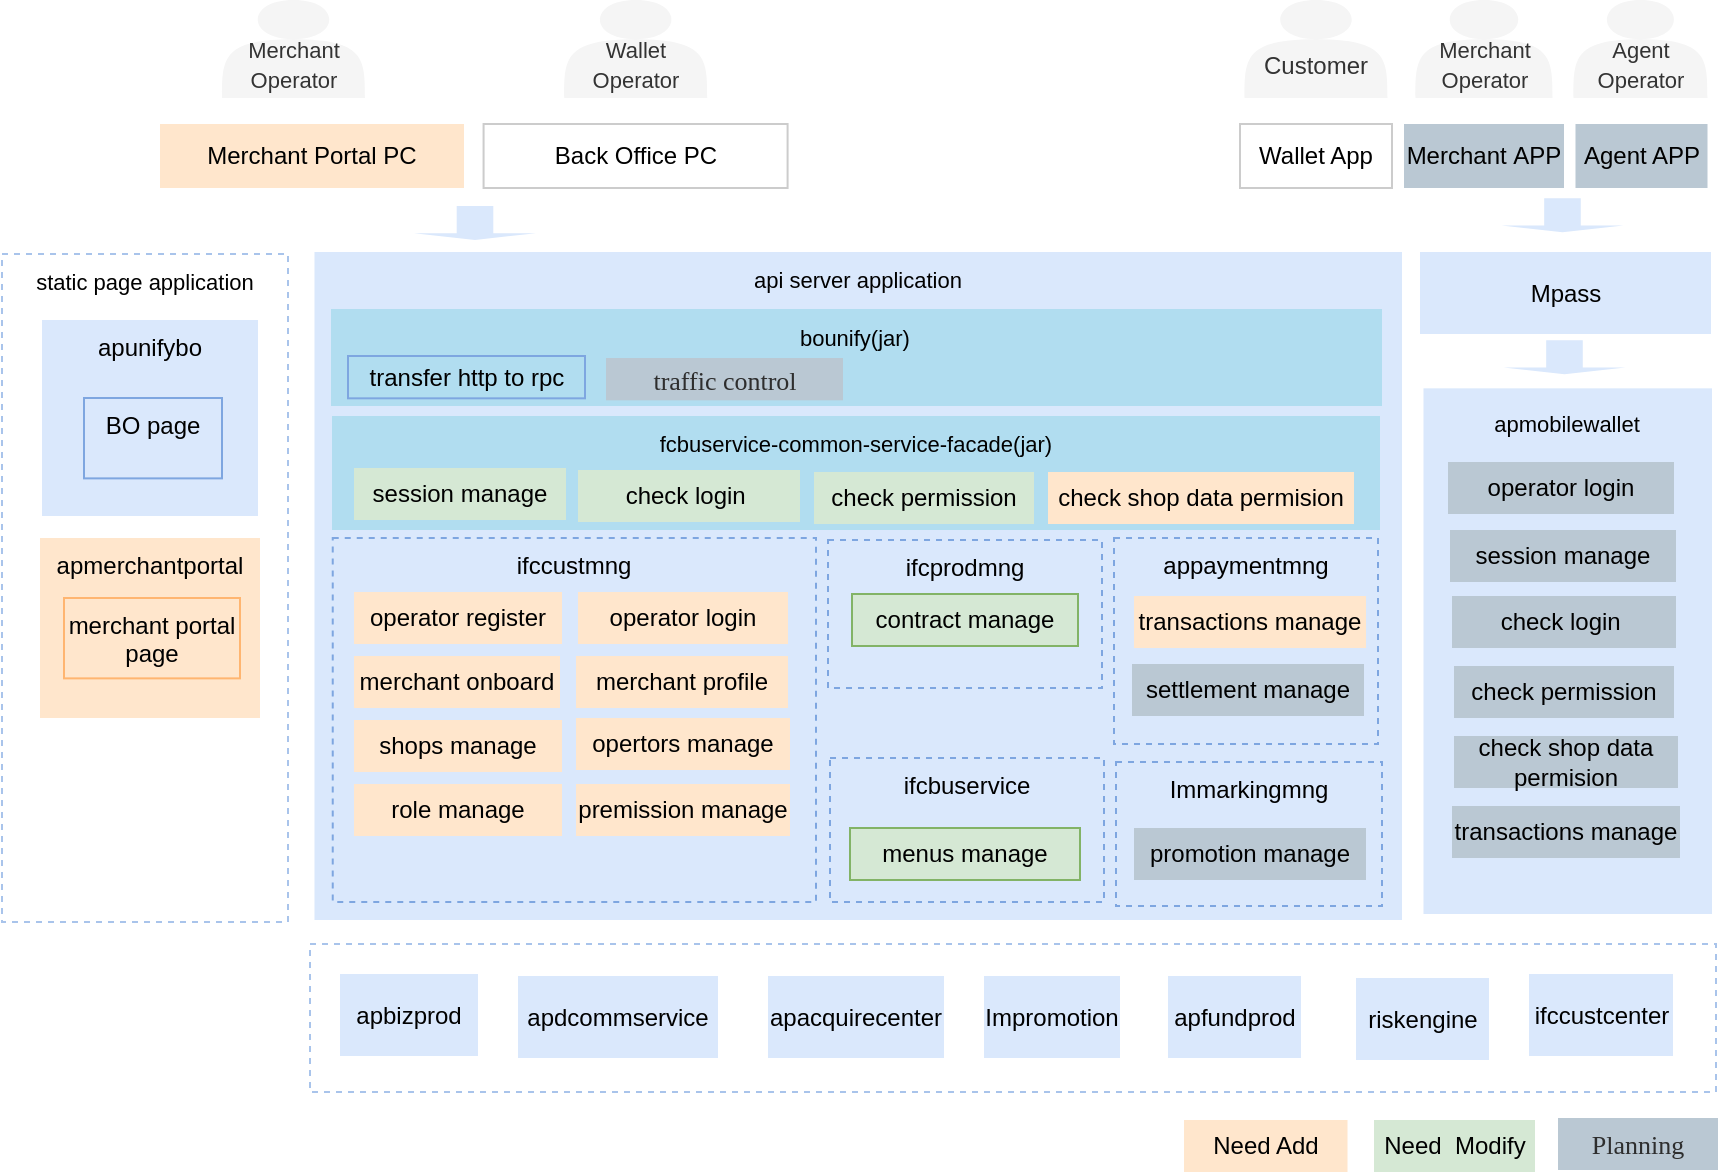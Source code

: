 <mxfile version="20.4.0" type="github" pages="3">
  <diagram id="l6IjyZo5fdcpN0Skcl8L" name="架构图">
    <mxGraphModel dx="2112" dy="905" grid="0" gridSize="10" guides="0" tooltips="1" connect="1" arrows="1" fold="1" page="0" pageScale="1" pageWidth="827" pageHeight="1169" math="0" shadow="0">
      <root>
        <mxCell id="0" />
        <mxCell id="1" parent="0" />
        <mxCell id="gUw__0QMvd1f6hiJ85dU-83" value="&lt;span style=&quot;font-size: 11px;&quot;&gt;api server application&lt;/span&gt;" style="rounded=0;whiteSpace=wrap;html=1;fillColor=#dae8fc;strokeColor=none;verticalAlign=top;" parent="1" vertex="1">
          <mxGeometry x="138.25" y="194" width="543.75" height="334" as="geometry" />
        </mxCell>
        <mxCell id="gUw__0QMvd1f6hiJ85dU-7" value="Merchant&amp;nbsp;APP" style="rounded=0;whiteSpace=wrap;html=1;fillColor=#bac8d3;strokeColor=none;" parent="1" vertex="1">
          <mxGeometry x="683" y="130" width="80" height="32" as="geometry" />
        </mxCell>
        <mxCell id="gUw__0QMvd1f6hiJ85dU-11" value="" style="rounded=0;whiteSpace=wrap;html=1;fillColor=#dae8fc;strokeColor=none;" parent="1" vertex="1">
          <mxGeometry x="692.74" y="262.17" width="144.25" height="262.83" as="geometry" />
        </mxCell>
        <mxCell id="gUw__0QMvd1f6hiJ85dU-13" value="Mpass" style="rounded=0;whiteSpace=wrap;html=1;fillColor=#dae8fc;strokeColor=none;" parent="1" vertex="1">
          <mxGeometry x="691" y="194" width="145.5" height="41" as="geometry" />
        </mxCell>
        <mxCell id="gUw__0QMvd1f6hiJ85dU-90" value="ifccustmng" style="rounded=0;whiteSpace=wrap;html=1;fillColor=none;strokeColor=#7EA6E0;dashed=1;verticalAlign=top;" parent="1" vertex="1">
          <mxGeometry x="147.37" y="337" width="241.63" height="182" as="geometry" />
        </mxCell>
        <mxCell id="gUw__0QMvd1f6hiJ85dU-91" value="appaymentmng" style="rounded=0;whiteSpace=wrap;html=1;fillColor=none;strokeColor=#7EA6E0;dashed=1;verticalAlign=top;" parent="1" vertex="1">
          <mxGeometry x="538" y="337" width="132" height="103" as="geometry" />
        </mxCell>
        <mxCell id="gUw__0QMvd1f6hiJ85dU-94" value="Immarkingmng" style="rounded=0;whiteSpace=wrap;html=1;fillColor=none;strokeColor=#7EA6E0;dashed=1;verticalAlign=top;" parent="1" vertex="1">
          <mxGeometry x="539" y="449" width="133" height="72" as="geometry" />
        </mxCell>
        <mxCell id="gUw__0QMvd1f6hiJ85dU-95" value="ifcbuservice" style="rounded=0;whiteSpace=wrap;html=1;fillColor=none;strokeColor=#7EA6E0;dashed=1;verticalAlign=top;" parent="1" vertex="1">
          <mxGeometry x="396" y="447" width="137" height="72" as="geometry" />
        </mxCell>
        <mxCell id="gUw__0QMvd1f6hiJ85dU-112" value="&lt;div style=&quot;text-align: start;&quot;&gt;&lt;span style=&quot;caret-color: rgb(46, 46, 46);&quot;&gt;Merchant Portal PC&lt;/span&gt;&lt;/div&gt;" style="rounded=0;whiteSpace=wrap;html=1;fillColor=#ffe6cc;strokeColor=none;" parent="1" vertex="1">
          <mxGeometry x="61.0" y="130" width="152" height="32" as="geometry" />
        </mxCell>
        <mxCell id="gUw__0QMvd1f6hiJ85dU-113" value="&lt;font style=&quot;font-size: 11px;&quot;&gt;&lt;br style=&quot;font-size: 11px;&quot;&gt;Agent&lt;br&gt;Operator&lt;/font&gt;" style="shape=actor;whiteSpace=wrap;html=1;fillColor=#f5f5f5;strokeColor=none;fontColor=#333333;" parent="1" vertex="1">
          <mxGeometry x="767.75" y="68" width="67" height="49" as="geometry" />
        </mxCell>
        <mxCell id="gUw__0QMvd1f6hiJ85dU-116" value="&lt;div style=&quot;text-align: start;&quot;&gt;&lt;span style=&quot;font-size: 11px; text-align: center;&quot;&gt;static page application&lt;/span&gt;&lt;br&gt;&lt;/div&gt;" style="rounded=0;whiteSpace=wrap;html=1;fillColor=none;dashed=1;verticalAlign=top;horizontal=1;strokeColor=#A9C4EB;" parent="1" vertex="1">
          <mxGeometry x="-18" y="195" width="143" height="334" as="geometry" />
        </mxCell>
        <mxCell id="gUw__0QMvd1f6hiJ85dU-124" value="&lt;span style=&quot;font-size: 11px;&quot;&gt;bounify(jar)&amp;nbsp;&lt;/span&gt;" style="rounded=0;whiteSpace=wrap;html=1;fillColor=#b1ddf0;strokeColor=none;verticalAlign=top;" parent="1" vertex="1">
          <mxGeometry x="146.5" y="222.5" width="525.5" height="48.5" as="geometry" />
        </mxCell>
        <mxCell id="gUw__0QMvd1f6hiJ85dU-128" value="ifcprodmng" style="rounded=0;whiteSpace=wrap;html=1;fillColor=none;strokeColor=#7EA6E0;dashed=1;align=center;horizontal=1;verticalAlign=top;" parent="1" vertex="1">
          <mxGeometry x="395" y="338" width="137" height="74" as="geometry" />
        </mxCell>
        <mxCell id="gUw__0QMvd1f6hiJ85dU-130" value="Agent APP" style="rounded=0;whiteSpace=wrap;html=1;fillColor=#bac8d3;strokeColor=none;" parent="1" vertex="1">
          <mxGeometry x="768.75" y="130" width="66" height="32" as="geometry" />
        </mxCell>
        <mxCell id="gUw__0QMvd1f6hiJ85dU-133" value="&lt;font style=&quot;font-size: 11px;&quot;&gt;&lt;br style=&quot;font-size: 11px;&quot;&gt;Merchant &lt;br&gt;Operator&lt;/font&gt;" style="shape=actor;whiteSpace=wrap;html=1;fillColor=#f5f5f5;strokeColor=none;fontColor=#333333;" parent="1" vertex="1">
          <mxGeometry x="92" y="68" width="71.5" height="49" as="geometry" />
        </mxCell>
        <mxCell id="gUw__0QMvd1f6hiJ85dU-134" value="&lt;font style=&quot;font-size: 11px;&quot;&gt;&lt;br style=&quot;font-size: 11px;&quot;&gt;Merchant&lt;br&gt;Operator&lt;/font&gt;" style="shape=actor;whiteSpace=wrap;html=1;fillColor=#f5f5f5;strokeColor=none;fontColor=#333333;" parent="1" vertex="1">
          <mxGeometry x="688.75" y="68" width="68.5" height="49" as="geometry" />
        </mxCell>
        <mxCell id="gUw__0QMvd1f6hiJ85dU-136" value="&lt;font style=&quot;font-size: 11px;&quot;&gt;&lt;br style=&quot;font-size: 11px;&quot;&gt;Wallet&lt;br&gt;Operator&lt;/font&gt;" style="shape=actor;whiteSpace=wrap;html=1;fillColor=#f5f5f5;strokeColor=none;fontColor=#333333;" parent="1" vertex="1">
          <mxGeometry x="263.13" y="68" width="71.5" height="49" as="geometry" />
        </mxCell>
        <mxCell id="gUw__0QMvd1f6hiJ85dU-137" value="&lt;div style=&quot;text-align: start;&quot;&gt;&lt;span style=&quot;caret-color: rgb(46, 46, 46);&quot;&gt;Back Office PC&lt;/span&gt;&lt;/div&gt;" style="rounded=0;whiteSpace=wrap;html=1;fillColor=none;strokeColor=#CCCCCC;" parent="1" vertex="1">
          <mxGeometry x="222.79" y="130" width="152" height="32" as="geometry" />
        </mxCell>
        <mxCell id="gUw__0QMvd1f6hiJ85dU-150" value="Need&amp;nbsp; Modify" style="rounded=0;whiteSpace=wrap;html=1;fillColor=#d5e8d4;strokeColor=none;" parent="1" vertex="1">
          <mxGeometry x="668" y="628" width="80.5" height="26" as="geometry" />
        </mxCell>
        <mxCell id="gUw__0QMvd1f6hiJ85dU-151" value="&lt;div style=&quot;text-align: start;&quot;&gt;&lt;span style=&quot;background-color: initial; font-size: 13px; caret-color: rgb(46, 46, 46);&quot;&gt;&lt;font face=&quot;Hei&quot; color=&quot;#2e2e2e&quot;&gt;Planning&lt;/font&gt;&lt;/span&gt;&lt;/div&gt;" style="rounded=0;whiteSpace=wrap;html=1;fillColor=#bac8d3;strokeColor=none;" parent="1" vertex="1">
          <mxGeometry x="760" y="627" width="80" height="26" as="geometry" />
        </mxCell>
        <mxCell id="gUw__0QMvd1f6hiJ85dU-153" value="" style="rounded=0;whiteSpace=wrap;html=1;dashed=1;fillColor=none;strokeColor=#A9C4EB;" parent="1" vertex="1">
          <mxGeometry x="136" y="540" width="703" height="74" as="geometry" />
        </mxCell>
        <mxCell id="gUw__0QMvd1f6hiJ85dU-164" value="apbizprod" style="rounded=0;whiteSpace=wrap;html=1;fillColor=#dae8fc;strokeColor=none;" parent="1" vertex="1">
          <mxGeometry x="151" y="555" width="69" height="41" as="geometry" />
        </mxCell>
        <mxCell id="gUw__0QMvd1f6hiJ85dU-165" value="apdcommservice" style="rounded=0;whiteSpace=wrap;html=1;fillColor=#dae8fc;strokeColor=none;" parent="1" vertex="1">
          <mxGeometry x="240" y="556" width="100" height="41" as="geometry" />
        </mxCell>
        <mxCell id="gUw__0QMvd1f6hiJ85dU-166" value="&lt;div style=&quot;text-align: left;&quot;&gt;apacquirecenter&lt;/div&gt;" style="rounded=0;whiteSpace=wrap;html=1;fillColor=#dae8fc;strokeColor=none;" parent="1" vertex="1">
          <mxGeometry x="365" y="556" width="88" height="41" as="geometry" />
        </mxCell>
        <mxCell id="gUw__0QMvd1f6hiJ85dU-167" value="Impromotion" style="rounded=0;whiteSpace=wrap;html=1;fillColor=#dae8fc;strokeColor=none;" parent="1" vertex="1">
          <mxGeometry x="473" y="556" width="68" height="41" as="geometry" />
        </mxCell>
        <mxCell id="gUw__0QMvd1f6hiJ85dU-168" value="apfundprod" style="rounded=0;whiteSpace=wrap;html=1;fillColor=#dae8fc;strokeColor=none;" parent="1" vertex="1">
          <mxGeometry x="565" y="556" width="66.5" height="41" as="geometry" />
        </mxCell>
        <mxCell id="gUw__0QMvd1f6hiJ85dU-176" value="riskengine" style="rounded=0;whiteSpace=wrap;html=1;fillColor=#dae8fc;strokeColor=none;" parent="1" vertex="1">
          <mxGeometry x="659" y="557" width="66.5" height="41" as="geometry" />
        </mxCell>
        <mxCell id="gUw__0QMvd1f6hiJ85dU-183" value="&lt;span style=&quot;font-size: 11px;&quot;&gt;fcbuservice-common-service-facade(jar)&lt;/span&gt;" style="rounded=0;whiteSpace=wrap;html=1;fillColor=#b1ddf0;strokeColor=none;verticalAlign=top;" parent="1" vertex="1">
          <mxGeometry x="147" y="276" width="524" height="57" as="geometry" />
        </mxCell>
        <mxCell id="gUw__0QMvd1f6hiJ85dU-179" value="ifccustcenter" style="rounded=0;whiteSpace=wrap;html=1;fillColor=#dae8fc;strokeColor=none;" parent="1" vertex="1">
          <mxGeometry x="745.5" y="555" width="72" height="41" as="geometry" />
        </mxCell>
        <mxCell id="gUw__0QMvd1f6hiJ85dU-152" value="session manage" style="rounded=0;whiteSpace=wrap;html=1;fillColor=#d5e8d4;strokeColor=none;" parent="1" vertex="1">
          <mxGeometry x="158" y="302" width="106" height="26" as="geometry" />
        </mxCell>
        <mxCell id="gUw__0QMvd1f6hiJ85dU-147" value="check login&amp;nbsp;" style="rounded=0;whiteSpace=wrap;html=1;fillColor=#bac8d3;strokeColor=none;" parent="1" vertex="1">
          <mxGeometry x="707" y="366" width="112" height="26" as="geometry" />
        </mxCell>
        <mxCell id="gUw__0QMvd1f6hiJ85dU-186" value="check shop data permision" style="rounded=0;whiteSpace=wrap;html=1;fillColor=#ffe6cc;strokeColor=none;" parent="1" vertex="1">
          <mxGeometry x="505" y="304" width="153" height="26" as="geometry" />
        </mxCell>
        <mxCell id="gUw__0QMvd1f6hiJ85dU-191" value="&lt;span style=&quot;text-align: start; caret-color: rgb(46, 46, 46);&quot;&gt;apunifybo&lt;/span&gt;" style="rounded=0;whiteSpace=wrap;html=1;fillColor=#dae8fc;verticalAlign=top;strokeColor=none;" parent="1" vertex="1">
          <mxGeometry x="2" y="228" width="108" height="98" as="geometry" />
        </mxCell>
        <mxCell id="gUw__0QMvd1f6hiJ85dU-192" value="&lt;div style=&quot;&quot;&gt;&lt;span style=&quot;background-color: initial;&quot;&gt;apmerchantportal&lt;/span&gt;&lt;/div&gt;" style="rounded=0;whiteSpace=wrap;html=1;fillColor=#ffe6cc;strokeColor=none;align=center;verticalAlign=top;" parent="1" vertex="1">
          <mxGeometry x="1" y="337" width="110" height="90" as="geometry" />
        </mxCell>
        <mxCell id="gUw__0QMvd1f6hiJ85dU-196" value="transfer http to rpc" style="rounded=0;whiteSpace=wrap;html=1;fillColor=none;strokeColor=#7EA6E0;" parent="1" vertex="1">
          <mxGeometry x="155" y="246" width="118.5" height="21.17" as="geometry" />
        </mxCell>
        <mxCell id="gUw__0QMvd1f6hiJ85dU-203" value="&lt;span style=&quot;caret-color: rgb(46, 46, 46); color: rgb(46, 46, 46); font-family: Hei; font-size: 13px; text-align: start; text-size-adjust: auto;&quot;&gt;traffic control&lt;/span&gt;" style="rounded=0;whiteSpace=wrap;html=1;fillColor=#bac8d3;strokeColor=none;" parent="1" vertex="1">
          <mxGeometry x="284" y="247" width="118.5" height="21.17" as="geometry" />
        </mxCell>
        <mxCell id="gUw__0QMvd1f6hiJ85dU-216" value="Need Add" style="rounded=0;whiteSpace=wrap;html=1;fillColor=#ffe6cc;strokeColor=none;" parent="1" vertex="1">
          <mxGeometry x="573" y="628" width="81.75" height="26" as="geometry" />
        </mxCell>
        <mxCell id="0PItweGvUpUwZC_dojW7-5" value="" style="shape=singleArrow;direction=south;whiteSpace=wrap;html=1;strokeColor=none;fillColor=#dae8fc;" vertex="1" parent="1">
          <mxGeometry x="188" y="171" width="61" height="17" as="geometry" />
        </mxCell>
        <mxCell id="0PItweGvUpUwZC_dojW7-6" value="" style="shape=singleArrow;direction=south;whiteSpace=wrap;html=1;strokeColor=none;fillColor=#dae8fc;" vertex="1" parent="1">
          <mxGeometry x="731.74" y="167.17" width="61" height="17" as="geometry" />
        </mxCell>
        <mxCell id="0PItweGvUpUwZC_dojW7-8" value="" style="shape=singleArrow;direction=south;whiteSpace=wrap;html=1;strokeColor=none;fillColor=#dae8fc;" vertex="1" parent="1">
          <mxGeometry x="732.74" y="238.17" width="61" height="17" as="geometry" />
        </mxCell>
        <mxCell id="0PItweGvUpUwZC_dojW7-10" value="apmobilewallet" style="text;html=1;strokeColor=none;fillColor=none;align=center;verticalAlign=middle;whiteSpace=wrap;rounded=0;fontSize=11;" vertex="1" parent="1">
          <mxGeometry x="699.37" y="265.17" width="131" height="30" as="geometry" />
        </mxCell>
        <mxCell id="0PItweGvUpUwZC_dojW7-12" value="&lt;br&gt;Customer" style="shape=actor;whiteSpace=wrap;html=1;fillColor=#f5f5f5;strokeColor=none;fontColor=#333333;" vertex="1" parent="1">
          <mxGeometry x="603.25" y="68" width="71.5" height="49" as="geometry" />
        </mxCell>
        <mxCell id="0PItweGvUpUwZC_dojW7-13" value="&lt;div style=&quot;text-align: start;&quot;&gt;&lt;span style=&quot;caret-color: rgb(46, 46, 46);&quot;&gt;Wallet App&lt;/span&gt;&lt;/div&gt;" style="rounded=0;whiteSpace=wrap;html=1;fillColor=none;strokeColor=#CCCCCC;" vertex="1" parent="1">
          <mxGeometry x="601" y="130" width="76" height="32" as="geometry" />
        </mxCell>
        <mxCell id="0PItweGvUpUwZC_dojW7-14" value="merchant portal page" style="rounded=0;whiteSpace=wrap;html=1;fillColor=none;strokeColor=#FFB570;verticalAlign=top;" vertex="1" parent="1">
          <mxGeometry x="13" y="367" width="88" height="40.19" as="geometry" />
        </mxCell>
        <mxCell id="0PItweGvUpUwZC_dojW7-16" value="BO page" style="rounded=0;whiteSpace=wrap;html=1;fillColor=none;strokeColor=#7EA6E0;verticalAlign=top;" vertex="1" parent="1">
          <mxGeometry x="23" y="267" width="69" height="40.19" as="geometry" />
        </mxCell>
        <mxCell id="0PItweGvUpUwZC_dojW7-18" value="operator register" style="rounded=0;whiteSpace=wrap;html=1;fillColor=#ffe6cc;strokeColor=none;" vertex="1" parent="1">
          <mxGeometry x="158" y="364" width="104" height="26" as="geometry" />
        </mxCell>
        <mxCell id="0PItweGvUpUwZC_dojW7-19" value="operator login" style="rounded=0;whiteSpace=wrap;html=1;fillColor=#ffe6cc;strokeColor=none;" vertex="1" parent="1">
          <mxGeometry x="270" y="364" width="105" height="26" as="geometry" />
        </mxCell>
        <mxCell id="0PItweGvUpUwZC_dojW7-20" value="merchant profile" style="rounded=0;whiteSpace=wrap;html=1;fillColor=#ffe6cc;strokeColor=none;" vertex="1" parent="1">
          <mxGeometry x="269" y="396" width="106" height="26" as="geometry" />
        </mxCell>
        <mxCell id="0PItweGvUpUwZC_dojW7-21" value="merchant onboard" style="rounded=0;whiteSpace=wrap;html=1;fillColor=#ffe6cc;strokeColor=none;" vertex="1" parent="1">
          <mxGeometry x="158" y="396" width="103" height="26" as="geometry" />
        </mxCell>
        <mxCell id="0PItweGvUpUwZC_dojW7-22" value="shops manage" style="rounded=0;whiteSpace=wrap;html=1;fillColor=#ffe6cc;strokeColor=none;" vertex="1" parent="1">
          <mxGeometry x="158" y="428" width="104" height="26" as="geometry" />
        </mxCell>
        <mxCell id="0PItweGvUpUwZC_dojW7-23" value="contract manage" style="rounded=0;whiteSpace=wrap;html=1;fillColor=#d5e8d4;strokeColor=#82b366;" vertex="1" parent="1">
          <mxGeometry x="407" y="365" width="113" height="26" as="geometry" />
        </mxCell>
        <mxCell id="0PItweGvUpUwZC_dojW7-24" value="transactions manage" style="rounded=0;whiteSpace=wrap;html=1;fillColor=#ffe6cc;strokeColor=none;" vertex="1" parent="1">
          <mxGeometry x="548" y="366" width="116" height="26" as="geometry" />
        </mxCell>
        <mxCell id="0PItweGvUpUwZC_dojW7-26" value="opertors manage" style="rounded=0;whiteSpace=wrap;html=1;fillColor=#ffe6cc;strokeColor=none;" vertex="1" parent="1">
          <mxGeometry x="269" y="427" width="107" height="26" as="geometry" />
        </mxCell>
        <mxCell id="0PItweGvUpUwZC_dojW7-27" value="menus manage" style="rounded=0;whiteSpace=wrap;html=1;fillColor=#d5e8d4;strokeColor=#82b366;" vertex="1" parent="1">
          <mxGeometry x="406" y="482" width="115" height="26" as="geometry" />
        </mxCell>
        <mxCell id="0PItweGvUpUwZC_dojW7-32" value="settlement manage" style="rounded=0;whiteSpace=wrap;html=1;fillColor=#bac8d3;strokeColor=none;" vertex="1" parent="1">
          <mxGeometry x="547" y="400" width="116" height="26" as="geometry" />
        </mxCell>
        <mxCell id="0PItweGvUpUwZC_dojW7-34" value="promotion manage" style="rounded=0;whiteSpace=wrap;html=1;fillColor=#bac8d3;strokeColor=none;" vertex="1" parent="1">
          <mxGeometry x="548" y="482" width="116" height="26" as="geometry" />
        </mxCell>
        <mxCell id="0PItweGvUpUwZC_dojW7-35" value="operator login" style="rounded=0;whiteSpace=wrap;html=1;fillColor=#bac8d3;strokeColor=none;" vertex="1" parent="1">
          <mxGeometry x="705" y="299" width="113" height="26" as="geometry" />
        </mxCell>
        <mxCell id="0PItweGvUpUwZC_dojW7-36" value="transactions manage" style="rounded=0;whiteSpace=wrap;html=1;fillColor=#bac8d3;strokeColor=none;" vertex="1" parent="1">
          <mxGeometry x="707" y="471" width="114" height="26" as="geometry" />
        </mxCell>
        <mxCell id="0tpOPE05l1c76A8RjWi4-1" value="role manage" style="rounded=0;whiteSpace=wrap;html=1;fillColor=#ffe6cc;strokeColor=none;" vertex="1" parent="1">
          <mxGeometry x="158" y="460" width="104" height="26" as="geometry" />
        </mxCell>
        <mxCell id="0tpOPE05l1c76A8RjWi4-2" value="premission manage" style="rounded=0;whiteSpace=wrap;html=1;fillColor=#ffe6cc;strokeColor=none;" vertex="1" parent="1">
          <mxGeometry x="269" y="460" width="107" height="26" as="geometry" />
        </mxCell>
        <mxCell id="0tpOPE05l1c76A8RjWi4-3" value="session manage" style="rounded=0;whiteSpace=wrap;html=1;fillColor=#bac8d3;strokeColor=none;" vertex="1" parent="1">
          <mxGeometry x="706" y="333" width="113" height="26" as="geometry" />
        </mxCell>
        <mxCell id="0tpOPE05l1c76A8RjWi4-4" value="check permission" style="rounded=0;whiteSpace=wrap;html=1;fillColor=#bac8d3;strokeColor=none;" vertex="1" parent="1">
          <mxGeometry x="708" y="401" width="110" height="26" as="geometry" />
        </mxCell>
        <mxCell id="0tpOPE05l1c76A8RjWi4-5" value="check shop data permision" style="rounded=0;whiteSpace=wrap;html=1;fillColor=#bac8d3;strokeColor=none;" vertex="1" parent="1">
          <mxGeometry x="708" y="436" width="112" height="26" as="geometry" />
        </mxCell>
        <mxCell id="0tpOPE05l1c76A8RjWi4-6" value="check login&amp;nbsp;" style="rounded=0;whiteSpace=wrap;html=1;fillColor=#d5e8d4;strokeColor=none;" vertex="1" parent="1">
          <mxGeometry x="270" y="303" width="111" height="26" as="geometry" />
        </mxCell>
        <mxCell id="0tpOPE05l1c76A8RjWi4-8" value="check permission" style="rounded=0;whiteSpace=wrap;html=1;fillColor=#d5e8d4;strokeColor=none;" vertex="1" parent="1">
          <mxGeometry x="388" y="304" width="110" height="26" as="geometry" />
        </mxCell>
      </root>
    </mxGraphModel>
  </diagram>
  <diagram id="NJrbrJyJQJAPIaUyY62x" name="网络拓扑">
    <mxGraphModel dx="-514" dy="546" grid="0" gridSize="10" guides="0" tooltips="1" connect="1" arrows="1" fold="1" page="0" pageScale="1" pageWidth="827" pageHeight="1169" math="0" shadow="0">
      <root>
        <mxCell id="0" />
        <mxCell id="1" parent="0" />
        <mxCell id="pxnleNEEJ_q1W1uwg3gZ-45" value="" style="verticalLabelPosition=bottom;verticalAlign=top;html=1;shape=mxgraph.basic.rect;fillColor2=none;strokeWidth=1;size=20;indent=5;" vertex="1" parent="1">
          <mxGeometry x="1054" y="195" width="887" height="791" as="geometry" />
        </mxCell>
        <mxCell id="pxnleNEEJ_q1W1uwg3gZ-51" style="edgeStyle=orthogonalEdgeStyle;rounded=0;orthogonalLoop=1;jettySize=auto;html=1;" edge="1" parent="1" source="pxnleNEEJ_q1W1uwg3gZ-37" target="pxnleNEEJ_q1W1uwg3gZ-50">
          <mxGeometry relative="1" as="geometry" />
        </mxCell>
        <mxCell id="Ul7ilkH2tTHC6hC8gkXl-3" value="HTTPS" style="edgeLabel;html=1;align=center;verticalAlign=middle;resizable=0;points=[];" vertex="1" connectable="0" parent="pxnleNEEJ_q1W1uwg3gZ-51">
          <mxGeometry x="-0.947" y="2" relative="1" as="geometry">
            <mxPoint y="18" as="offset" />
          </mxGeometry>
        </mxCell>
        <mxCell id="pxnleNEEJ_q1W1uwg3gZ-37" value="" style="image;html=1;labelBackgroundColor=#ffffff;image=img/lib/clip_art/networking/Cloud_128x128.png;rounded=1;shadow=0;comic=0;strokeWidth=2;fontSize=22;labelPosition=center;verticalLabelPosition=top;align=center;verticalAlign=bottom;" vertex="1" parent="1">
          <mxGeometry x="1428" y="71" width="80" height="80" as="geometry" />
        </mxCell>
        <mxCell id="pxnleNEEJ_q1W1uwg3gZ-46" value="Publlic Cloud" style="edgeLabel;html=1;align=center;verticalAlign=middle;resizable=0;points=[];" vertex="1" connectable="0" parent="1">
          <mxGeometry x="1122" y="227.997" as="geometry">
            <mxPoint x="-21" y="-6" as="offset" />
          </mxGeometry>
        </mxCell>
        <mxCell id="pxnleNEEJ_q1W1uwg3gZ-49" value="WAF" style="edgeLabel;html=1;align=center;verticalAlign=middle;resizable=0;points=[];" vertex="1" connectable="0" parent="1">
          <mxGeometry x="1704" y="392.997" as="geometry">
            <mxPoint x="-236" y="-1" as="offset" />
          </mxGeometry>
        </mxCell>
        <mxCell id="pxnleNEEJ_q1W1uwg3gZ-56" style="edgeStyle=orthogonalEdgeStyle;rounded=0;orthogonalLoop=1;jettySize=auto;html=1;entryX=0.5;entryY=0;entryDx=0;entryDy=0;entryPerimeter=0;" edge="1" parent="1" source="pxnleNEEJ_q1W1uwg3gZ-50" target="pxnleNEEJ_q1W1uwg3gZ-55">
          <mxGeometry relative="1" as="geometry" />
        </mxCell>
        <mxCell id="pxnleNEEJ_q1W1uwg3gZ-50" value="" style="sketch=0;points=[[0,0,0],[0.25,0,0],[0.5,0,0],[0.75,0,0],[1,0,0],[0,1,0],[0.25,1,0],[0.5,1,0],[0.75,1,0],[1,1,0],[0,0.25,0],[0,0.5,0],[0,0.75,0],[1,0.25,0],[1,0.5,0],[1,0.75,0]];outlineConnect=0;fontColor=#232F3E;gradientColor=#F54749;gradientDirection=north;fillColor=#C7131F;strokeColor=#ffffff;dashed=0;verticalLabelPosition=bottom;verticalAlign=top;align=center;html=1;fontSize=12;fontStyle=0;aspect=fixed;shape=mxgraph.aws4.resourceIcon;resIcon=mxgraph.aws4.waf;" vertex="1" parent="1">
          <mxGeometry x="1432" y="302" width="71" height="78" as="geometry" />
        </mxCell>
        <mxCell id="pxnleNEEJ_q1W1uwg3gZ-52" value="" style="sketch=0;points=[[0,0,0],[0.25,0,0],[0.5,0,0],[0.75,0,0],[1,0,0],[0,1,0],[0.25,1,0],[0.5,1,0],[0.75,1,0],[1,1,0],[0,0.25,0],[0,0.5,0],[0,0.75,0],[1,0.25,0],[1,0.5,0],[1,0.75,0]];outlineConnect=0;fontColor=#232F3E;gradientColor=#945DF2;gradientDirection=north;fillColor=#5A30B5;strokeColor=#ffffff;dashed=0;verticalLabelPosition=bottom;verticalAlign=top;align=center;html=1;fontSize=12;fontStyle=0;aspect=fixed;shape=mxgraph.aws4.resourceIcon;resIcon=mxgraph.aws4.cloudfront;" vertex="1" parent="1">
          <mxGeometry x="1711" y="219" width="78" height="78" as="geometry" />
        </mxCell>
        <mxCell id="pxnleNEEJ_q1W1uwg3gZ-53" value="CDN" style="edgeLabel;html=1;align=center;verticalAlign=middle;resizable=0;points=[];" vertex="1" connectable="0" parent="1">
          <mxGeometry x="1769" y="323.997" as="geometry">
            <mxPoint x="-21" y="-6" as="offset" />
          </mxGeometry>
        </mxCell>
        <mxCell id="pxnleNEEJ_q1W1uwg3gZ-55" value="" style="sketch=0;points=[[0,0,0],[0.25,0,0],[0.5,0,0],[0.75,0,0],[1,0,0],[0,1,0],[0.25,1,0],[0.5,1,0],[0.75,1,0],[1,1,0],[0,0.25,0],[0,0.5,0],[0,0.75,0],[1,0.25,0],[1,0.5,0],[1,0.75,0]];outlineConnect=0;fontColor=#232F3E;gradientColor=#F54749;gradientDirection=north;fillColor=#C7131F;strokeColor=#ffffff;dashed=0;verticalLabelPosition=bottom;verticalAlign=top;align=center;html=1;fontSize=12;fontStyle=0;aspect=fixed;shape=mxgraph.aws4.resourceIcon;resIcon=mxgraph.aws4.shield;" vertex="1" parent="1">
          <mxGeometry x="1429" y="423" width="78" height="78" as="geometry" />
        </mxCell>
        <mxCell id="pxnleNEEJ_q1W1uwg3gZ-57" style="edgeStyle=orthogonalEdgeStyle;rounded=0;orthogonalLoop=1;jettySize=auto;html=1;entryX=0;entryY=0.5;entryDx=0;entryDy=0;entryPerimeter=0;" edge="1" parent="1">
          <mxGeometry relative="1" as="geometry">
            <mxPoint x="1472" y="239" as="sourcePoint" />
            <mxPoint x="1712" y="239" as="targetPoint" />
          </mxGeometry>
        </mxCell>
        <mxCell id="pxnleNEEJ_q1W1uwg3gZ-58" value="static web content&amp;nbsp;" style="edgeLabel;html=1;align=center;verticalAlign=middle;resizable=0;points=[];" vertex="1" connectable="0" parent="pxnleNEEJ_q1W1uwg3gZ-57">
          <mxGeometry x="-0.304" relative="1" as="geometry">
            <mxPoint x="29" y="-17" as="offset" />
          </mxGeometry>
        </mxCell>
        <mxCell id="pxnleNEEJ_q1W1uwg3gZ-60" value="Shield" style="edgeLabel;html=1;align=center;verticalAlign=middle;resizable=0;points=[];" vertex="1" connectable="0" parent="1">
          <mxGeometry x="1702" y="513.997" as="geometry">
            <mxPoint x="-236" y="-1" as="offset" />
          </mxGeometry>
        </mxCell>
        <mxCell id="pxnleNEEJ_q1W1uwg3gZ-61" value="DDOS protection" style="edgeLabel;html=1;align=center;verticalAlign=middle;resizable=0;points=[];" vertex="1" connectable="0" parent="1">
          <mxGeometry x="1372" y="459.997" as="geometry">
            <mxPoint x="-12" y="-4" as="offset" />
          </mxGeometry>
        </mxCell>
        <mxCell id="pxnleNEEJ_q1W1uwg3gZ-65" value="Firewall" style="edgeLabel;html=1;align=center;verticalAlign=middle;resizable=0;points=[];" vertex="1" connectable="0" parent="1">
          <mxGeometry x="1378" y="346.997" as="geometry">
            <mxPoint y="-4" as="offset" />
          </mxGeometry>
        </mxCell>
        <mxCell id="pxnleNEEJ_q1W1uwg3gZ-67" value="" style="verticalLabelPosition=bottom;verticalAlign=top;html=1;shape=mxgraph.basic.rect;fillColor2=none;strokeWidth=1;size=20;indent=5;" vertex="1" parent="1">
          <mxGeometry x="1095" y="551" width="810" height="423" as="geometry" />
        </mxCell>
        <mxCell id="pxnleNEEJ_q1W1uwg3gZ-68" value="VPC" style="edgeLabel;html=1;align=center;verticalAlign=middle;resizable=0;points=[];" vertex="1" connectable="0" parent="1">
          <mxGeometry x="1227" y="568.997" as="geometry">
            <mxPoint x="-98" y="2" as="offset" />
          </mxGeometry>
        </mxCell>
        <mxCell id="OC6Tf1tVyZVRk4eGL-ns-2" style="edgeStyle=orthogonalEdgeStyle;rounded=0;orthogonalLoop=1;jettySize=auto;html=1;" edge="1" parent="1" source="pxnleNEEJ_q1W1uwg3gZ-70">
          <mxGeometry relative="1" as="geometry">
            <mxPoint x="1468" y="698" as="targetPoint" />
          </mxGeometry>
        </mxCell>
        <mxCell id="pxnleNEEJ_q1W1uwg3gZ-70" value="" style="sketch=0;points=[[0,0,0],[0.25,0,0],[0.5,0,0],[0.75,0,0],[1,0,0],[0,1,0],[0.25,1,0],[0.5,1,0],[0.75,1,0],[1,1,0],[0,0.25,0],[0,0.5,0],[0,0.75,0],[1,0.25,0],[1,0.5,0],[1,0.75,0]];outlineConnect=0;fontColor=#232F3E;gradientColor=#945DF2;gradientDirection=north;fillColor=#5A30B5;strokeColor=#ffffff;dashed=0;verticalLabelPosition=bottom;verticalAlign=top;align=center;html=1;fontSize=12;fontStyle=0;aspect=fixed;shape=mxgraph.aws4.resourceIcon;resIcon=mxgraph.aws4.elastic_load_balancing;" vertex="1" parent="1">
          <mxGeometry x="1429" y="580" width="78" height="78" as="geometry" />
        </mxCell>
        <mxCell id="pxnleNEEJ_q1W1uwg3gZ-71" style="edgeStyle=orthogonalEdgeStyle;rounded=0;orthogonalLoop=1;jettySize=auto;html=1;exitX=0.5;exitY=1;exitDx=0;exitDy=0;exitPerimeter=0;" edge="1" parent="1" source="pxnleNEEJ_q1W1uwg3gZ-55">
          <mxGeometry relative="1" as="geometry">
            <mxPoint x="1476.997" y="532" as="sourcePoint" />
            <mxPoint x="1467" y="580" as="targetPoint" />
          </mxGeometry>
        </mxCell>
        <mxCell id="pxnleNEEJ_q1W1uwg3gZ-72" value="NLB" style="edgeLabel;html=1;align=center;verticalAlign=middle;resizable=0;points=[];" vertex="1" connectable="0" parent="1">
          <mxGeometry x="1704" y="672.997" as="geometry">
            <mxPoint x="-236" y="-1" as="offset" />
          </mxGeometry>
        </mxCell>
        <mxCell id="pxnleNEEJ_q1W1uwg3gZ-75" style="edgeStyle=orthogonalEdgeStyle;rounded=0;orthogonalLoop=1;jettySize=auto;html=1;exitX=0;exitY=0.5;exitDx=0;exitDy=0;exitPerimeter=0;" edge="1" parent="1" source="pxnleNEEJ_q1W1uwg3gZ-52">
          <mxGeometry relative="1" as="geometry">
            <mxPoint x="1481" y="268" as="sourcePoint" />
            <mxPoint x="1468" y="258" as="targetPoint" />
            <Array as="points" />
          </mxGeometry>
        </mxCell>
        <mxCell id="pxnleNEEJ_q1W1uwg3gZ-76" value="&lt;span style=&quot;font-size: 12px;&quot;&gt;get source when&amp;nbsp;&lt;/span&gt;&lt;span style=&quot;font-size: 12px;&quot;&gt;content empty&amp;nbsp;&lt;/span&gt;" style="edgeLabel;html=1;align=center;verticalAlign=middle;resizable=0;points=[];" vertex="1" connectable="0" parent="pxnleNEEJ_q1W1uwg3gZ-75">
          <mxGeometry x="-0.304" relative="1" as="geometry">
            <mxPoint x="-17" y="16" as="offset" />
          </mxGeometry>
        </mxCell>
        <mxCell id="Ko_dO4mjGzbzOHjpeMSx-1" value="&lt;font style=&quot;font-size: 11px;&quot;&gt;Web Page：https://xxx/web/&lt;/font&gt;merchant-portal/&lt;br&gt;Web API：&amp;nbsp; &amp;nbsp;https://xxx/webapi/merchant-portal/" style="text;html=1;strokeColor=none;fillColor=none;align=left;verticalAlign=middle;whiteSpace=wrap;rounded=0;fontSize=11;" vertex="1" parent="1">
          <mxGeometry x="1503" y="31" width="288" height="30" as="geometry" />
        </mxCell>
        <mxCell id="Ul7ilkH2tTHC6hC8gkXl-13" style="edgeStyle=orthogonalEdgeStyle;rounded=0;orthogonalLoop=1;jettySize=auto;html=1;entryX=0.5;entryY=0;entryDx=0;entryDy=0;entryPerimeter=0;" edge="1" parent="1" source="Ko_dO4mjGzbzOHjpeMSx-4" target="Ul7ilkH2tTHC6hC8gkXl-9">
          <mxGeometry relative="1" as="geometry">
            <Array as="points">
              <mxPoint x="1467" y="825" />
              <mxPoint x="1274" y="825" />
            </Array>
          </mxGeometry>
        </mxCell>
        <mxCell id="Ul7ilkH2tTHC6hC8gkXl-14" value="Page" style="edgeLabel;html=1;align=center;verticalAlign=middle;resizable=0;points=[];" vertex="1" connectable="0" parent="Ul7ilkH2tTHC6hC8gkXl-13">
          <mxGeometry x="0.392" relative="1" as="geometry">
            <mxPoint x="23" as="offset" />
          </mxGeometry>
        </mxCell>
        <mxCell id="Ko_dO4mjGzbzOHjpeMSx-4" value="" style="sketch=0;points=[[0,0,0],[0.25,0,0],[0.5,0,0],[0.75,0,0],[1,0,0],[0,1,0],[0.25,1,0],[0.5,1,0],[0.75,1,0],[1,1,0],[0,0.25,0],[0,0.5,0],[0,0.75,0],[1,0.25,0],[1,0.5,0],[1,0.75,0]];outlineConnect=0;fontColor=#232F3E;gradientColor=#60A337;gradientDirection=north;fillColor=#277116;strokeColor=#ffffff;dashed=0;verticalLabelPosition=bottom;verticalAlign=top;align=center;html=1;fontSize=12;fontStyle=0;aspect=fixed;shape=mxgraph.aws4.resourceIcon;resIcon=mxgraph.aws4.cost_and_usage_report;" vertex="1" parent="1">
          <mxGeometry x="1428" y="702" width="78" height="78" as="geometry" />
        </mxCell>
        <mxCell id="Ko_dO4mjGzbzOHjpeMSx-6" value="Nginx" style="edgeLabel;html=1;align=center;verticalAlign=middle;resizable=0;points=[];" vertex="1" connectable="0" parent="1">
          <mxGeometry x="1479" y="801.997" as="geometry">
            <mxPoint x="-12" y="-4" as="offset" />
          </mxGeometry>
        </mxCell>
        <mxCell id="Ul7ilkH2tTHC6hC8gkXl-5" value="&lt;span style=&quot;color: rgb(0, 0, 0); font-family: Helvetica; font-size: 11px; font-style: normal; font-variant-ligatures: normal; font-variant-caps: normal; font-weight: 400; letter-spacing: normal; orphans: 2; text-align: center; text-indent: 0px; text-transform: none; widows: 2; word-spacing: 0px; -webkit-text-stroke-width: 0px; background-color: rgb(255, 255, 255); text-decoration-thickness: initial; text-decoration-style: initial; text-decoration-color: initial; float: none; display: inline !important;&quot;&gt;&amp;nbsp;Merchant Portal&lt;/span&gt;" style="text;whiteSpace=wrap;html=1;" vertex="1" parent="1">
          <mxGeometry x="1324" y="-28" width="96" height="36" as="geometry" />
        </mxCell>
        <mxCell id="Ul7ilkH2tTHC6hC8gkXl-6" value="&lt;span style=&quot;color: rgb(0, 0, 0); font-family: Helvetica; font-size: 11px; font-style: normal; font-variant-ligatures: normal; font-variant-caps: normal; font-weight: 400; letter-spacing: normal; orphans: 2; text-align: center; text-indent: 0px; text-transform: none; widows: 2; word-spacing: 0px; -webkit-text-stroke-width: 0px; background-color: rgb(255, 255, 255); text-decoration-thickness: initial; text-decoration-style: initial; text-decoration-color: initial; float: none; display: inline !important;&quot;&gt;Internet&lt;/span&gt;" style="text;whiteSpace=wrap;html=1;" vertex="1" parent="1">
          <mxGeometry x="1360" y="97" width="75" height="36" as="geometry" />
        </mxCell>
        <mxCell id="Ul7ilkH2tTHC6hC8gkXl-8" style="edgeStyle=orthogonalEdgeStyle;rounded=0;orthogonalLoop=1;jettySize=auto;html=1;entryX=0.5;entryY=0;entryDx=0;entryDy=0;" edge="1" parent="1" source="Ul7ilkH2tTHC6hC8gkXl-7" target="pxnleNEEJ_q1W1uwg3gZ-37">
          <mxGeometry relative="1" as="geometry" />
        </mxCell>
        <mxCell id="Ul7ilkH2tTHC6hC8gkXl-7" value="" style="sketch=0;outlineConnect=0;gradientColor=none;fontColor=#545B64;strokeColor=none;fillColor=#879196;dashed=0;verticalLabelPosition=bottom;verticalAlign=top;align=center;html=1;fontSize=12;fontStyle=0;aspect=fixed;shape=mxgraph.aws4.illustration_desktop;pointerEvents=1" vertex="1" parent="1">
          <mxGeometry x="1436" y="-51.99" width="64" height="75.99" as="geometry" />
        </mxCell>
        <mxCell id="Ul7ilkH2tTHC6hC8gkXl-9" value="" style="sketch=0;points=[[0,0,0],[0.25,0,0],[0.5,0,0],[0.75,0,0],[1,0,0],[0,1,0],[0.25,1,0],[0.5,1,0],[0.75,1,0],[1,1,0],[0,0.25,0],[0,0.5,0],[0,0.75,0],[1,0.25,0],[1,0.5,0],[1,0.75,0]];outlineConnect=0;fontColor=#232F3E;gradientColor=#F78E04;gradientDirection=north;fillColor=#D05C17;strokeColor=#ffffff;dashed=0;verticalLabelPosition=bottom;verticalAlign=top;align=center;html=1;fontSize=12;fontStyle=0;aspect=fixed;shape=mxgraph.aws4.resourceIcon;resIcon=mxgraph.aws4.containers;" vertex="1" parent="1">
          <mxGeometry x="1235" y="856" width="78" height="78" as="geometry" />
        </mxCell>
        <mxCell id="Ul7ilkH2tTHC6hC8gkXl-10" value="" style="sketch=0;points=[[0,0,0],[0.25,0,0],[0.5,0,0],[0.75,0,0],[1,0,0],[0,1,0],[0.25,1,0],[0.5,1,0],[0.75,1,0],[1,1,0],[0,0.25,0],[0,0.5,0],[0,0.75,0],[1,0.25,0],[1,0.5,0],[1,0.75,0]];outlineConnect=0;fontColor=#232F3E;gradientColor=#F78E04;gradientDirection=north;fillColor=#D05C17;strokeColor=#ffffff;dashed=0;verticalLabelPosition=bottom;verticalAlign=top;align=center;html=1;fontSize=12;fontStyle=0;aspect=fixed;shape=mxgraph.aws4.resourceIcon;resIcon=mxgraph.aws4.containers;" vertex="1" parent="1">
          <mxGeometry x="1526" y="863" width="78" height="78" as="geometry" />
        </mxCell>
        <mxCell id="Ul7ilkH2tTHC6hC8gkXl-21" value="&lt;span style=&quot;color: rgb(0, 0, 0); font-family: Helvetica; font-size: 11px; font-style: normal; font-variant-ligatures: normal; font-variant-caps: normal; font-weight: 400; letter-spacing: normal; orphans: 2; text-align: center; text-indent: 0px; text-transform: none; widows: 2; word-spacing: 0px; -webkit-text-stroke-width: 0px; background-color: rgb(255, 255, 255); text-decoration-thickness: initial; text-decoration-style: initial; text-decoration-color: initial; float: none; display: inline !important;&quot;&gt;static page application&lt;/span&gt;" style="text;whiteSpace=wrap;html=1;" vertex="1" parent="1">
          <mxGeometry x="1211" y="942" width="186" height="36" as="geometry" />
        </mxCell>
        <mxCell id="Ul7ilkH2tTHC6hC8gkXl-22" value="&lt;div style=&quot;text-align: center;&quot;&gt;&lt;span style=&quot;background-color: initial; font-size: 11px;&quot;&gt;mng applications&lt;/span&gt;&lt;/div&gt;" style="text;whiteSpace=wrap;html=1;" vertex="1" parent="1">
          <mxGeometry x="1618" y="947" width="111" height="36" as="geometry" />
        </mxCell>
        <mxCell id="Ul7ilkH2tTHC6hC8gkXl-24" value="" style="sketch=0;points=[[0,0,0],[0.25,0,0],[0.5,0,0],[0.75,0,0],[1,0,0],[0,1,0],[0.25,1,0],[0.5,1,0],[0.75,1,0],[1,1,0],[0,0.25,0],[0,0.5,0],[0,0.75,0],[1,0.25,0],[1,0.5,0],[1,0.75,0]];outlineConnect=0;fontColor=#232F3E;gradientColor=#F78E04;gradientDirection=north;fillColor=#D05C17;strokeColor=#ffffff;dashed=0;verticalLabelPosition=bottom;verticalAlign=top;align=center;html=1;fontSize=12;fontStyle=0;aspect=fixed;shape=mxgraph.aws4.resourceIcon;resIcon=mxgraph.aws4.containers;" vertex="1" parent="1">
          <mxGeometry x="1625" y="865" width="78" height="78" as="geometry" />
        </mxCell>
        <mxCell id="Ul7ilkH2tTHC6hC8gkXl-25" value="" style="sketch=0;points=[[0,0,0],[0.25,0,0],[0.5,0,0],[0.75,0,0],[1,0,0],[0,1,0],[0.25,1,0],[0.5,1,0],[0.75,1,0],[1,1,0],[0,0.25,0],[0,0.5,0],[0,0.75,0],[1,0.25,0],[1,0.5,0],[1,0.75,0]];outlineConnect=0;fontColor=#232F3E;gradientColor=#F78E04;gradientDirection=north;fillColor=#D05C17;strokeColor=#ffffff;dashed=0;verticalLabelPosition=bottom;verticalAlign=top;align=center;html=1;fontSize=12;fontStyle=0;aspect=fixed;shape=mxgraph.aws4.resourceIcon;resIcon=mxgraph.aws4.containers;" vertex="1" parent="1">
          <mxGeometry x="1723" y="867" width="78" height="78" as="geometry" />
        </mxCell>
        <mxCell id="Ggbl9s2jbZ2nDgKSDIdv-1" style="edgeStyle=orthogonalEdgeStyle;rounded=0;orthogonalLoop=1;jettySize=auto;html=1;entryX=0.5;entryY=0;entryDx=0;entryDy=0;entryPerimeter=0;" edge="1" parent="1" source="Ko_dO4mjGzbzOHjpeMSx-4" target="Ul7ilkH2tTHC6hC8gkXl-24">
          <mxGeometry relative="1" as="geometry">
            <mxPoint x="1467.012" y="780.0" as="sourcePoint" />
            <mxPoint x="1664" y="865" as="targetPoint" />
            <Array as="points">
              <mxPoint x="1467" y="825" />
              <mxPoint x="1664" y="825" />
            </Array>
          </mxGeometry>
        </mxCell>
        <mxCell id="Ggbl9s2jbZ2nDgKSDIdv-2" value="API" style="edgeLabel;html=1;align=center;verticalAlign=middle;resizable=0;points=[];" vertex="1" connectable="0" parent="Ggbl9s2jbZ2nDgKSDIdv-1">
          <mxGeometry x="0.186" y="4" relative="1" as="geometry">
            <mxPoint x="-16" y="3" as="offset" />
          </mxGeometry>
        </mxCell>
      </root>
    </mxGraphModel>
  </diagram>
  <diagram id="Nk7W8kdHPDKT0B_NWfbK" name="模型">
    <mxGraphModel dx="2940" dy="731" grid="0" gridSize="10" guides="1" tooltips="1" connect="1" arrows="1" fold="1" page="0" pageScale="1" pageWidth="827" pageHeight="1169" math="0" shadow="0">
      <root>
        <mxCell id="0" />
        <mxCell id="1" parent="0" />
        <mxCell id="Rt6S2faH1RN6G7ZhlYwz-76" value="" style="edgeStyle=orthogonalEdgeStyle;rounded=0;orthogonalLoop=1;jettySize=auto;html=1;entryX=-0.014;entryY=0.394;entryDx=0;entryDy=0;exitX=1;exitY=0.5;exitDx=0;exitDy=0;entryPerimeter=0;" edge="1" parent="1" source="Rt6S2faH1RN6G7ZhlYwz-22" target="Rt6S2faH1RN6G7ZhlYwz-24">
          <mxGeometry relative="1" as="geometry">
            <mxPoint x="493" y="558" as="sourcePoint" />
          </mxGeometry>
        </mxCell>
        <mxCell id="Rt6S2faH1RN6G7ZhlYwz-77" value="1 ： n" style="edgeLabel;html=1;align=center;verticalAlign=middle;resizable=0;points=[];" vertex="1" connectable="0" parent="Rt6S2faH1RN6G7ZhlYwz-76">
          <mxGeometry x="-0.079" y="-1" relative="1" as="geometry">
            <mxPoint x="-1" y="-1" as="offset" />
          </mxGeometry>
        </mxCell>
        <mxCell id="Rt6S2faH1RN6G7ZhlYwz-22" value="&lt;div style=&quot;box-sizing: border-box ; width: 100% ; background: #e4e4e4 ; padding: 2px&quot;&gt;Access Token&lt;/div&gt;&lt;div style=&quot;box-sizing: border-box ; width: 100% ; background: #e4e4e4 ; padding: 2px&quot;&gt;cu_access_token&lt;/div&gt;&lt;table style=&quot;width: 100% ; font-size: 1em&quot; cellpadding=&quot;2&quot; cellspacing=&quot;0&quot;&gt;&lt;tbody&gt;&lt;tr&gt;&lt;td&gt;&lt;/td&gt;&lt;td style=&quot;text-align: left&quot;&gt;&lt;br&gt;ip_token_id&lt;br&gt;ip_token_status&lt;br&gt;&lt;/td&gt;&lt;/tr&gt;&lt;tr&gt;&lt;td style=&quot;text-align: left&quot;&gt;&lt;br&gt;&lt;/td&gt;&lt;td style=&quot;text-align: left&quot;&gt;&lt;br&gt;&lt;/td&gt;&lt;/tr&gt;&lt;tr&gt;&lt;td&gt;&lt;/td&gt;&lt;td&gt;&lt;br&gt;&lt;/td&gt;&lt;/tr&gt;&lt;/tbody&gt;&lt;/table&gt;" style="verticalAlign=top;align=center;overflow=fill;html=1;fillColor=#d5e8d4;strokeColor=none;" vertex="1" parent="1">
          <mxGeometry x="315" y="481" width="156" height="85" as="geometry" />
        </mxCell>
        <mxCell id="Rt6S2faH1RN6G7ZhlYwz-24" value="&lt;div style=&quot;box-sizing: border-box ; width: 100% ; background: #e4e4e4 ; padding: 2px&quot;&gt;Login ID&lt;/div&gt;&lt;div style=&quot;box-sizing: border-box ; width: 100% ; background: #e4e4e4 ; padding: 2px&quot;&gt;cu_access_token_alias&lt;/div&gt;&lt;table style=&quot;width: 100% ; font-size: 1em&quot; cellpadding=&quot;2&quot; cellspacing=&quot;0&quot;&gt;&lt;tbody&gt;&lt;tr&gt;&lt;td&gt;&lt;/td&gt;&lt;td style=&quot;text-align: left&quot;&gt;&lt;br&gt;ip_token_id&lt;br&gt;alias_type (email)&lt;br&gt;alias_value&lt;br&gt;&lt;/td&gt;&lt;/tr&gt;&lt;tr&gt;&lt;td style=&quot;text-align: left&quot;&gt;&lt;br&gt;&lt;/td&gt;&lt;td style=&quot;text-align: left&quot;&gt;&lt;br&gt;&lt;/td&gt;&lt;td&gt;&lt;div style=&quot;text-align: left&quot;&gt;&lt;br&gt;&lt;/div&gt;&lt;div style=&quot;text-align: left&quot;&gt;&lt;span style=&quot;font-size: 1em&quot;&gt;&lt;br&gt;&lt;/span&gt;&lt;/div&gt;&lt;div style=&quot;text-align: left&quot;&gt;&lt;br&gt;&lt;/div&gt;&lt;/td&gt;&lt;td&gt;&lt;/td&gt;&lt;td&gt;&lt;/td&gt;&lt;td&gt;&lt;/td&gt;&lt;/tr&gt;&lt;/tbody&gt;&lt;/table&gt;" style="verticalAlign=top;align=center;overflow=fill;html=1;fillColor=#d5e8d4;strokeColor=none;" vertex="1" parent="1">
          <mxGeometry x="534" y="481" width="162" height="104" as="geometry" />
        </mxCell>
        <mxCell id="Rt6S2faH1RN6G7ZhlYwz-26" value="&lt;div style=&quot;box-sizing: border-box ; width: 100% ; background: #e4e4e4 ; padding: 2px&quot;&gt;Password&lt;/div&gt;&lt;div style=&quot;box-sizing: border-box ; width: 100% ; background: #e4e4e4 ; padding: 2px&quot;&gt;cu_identification&lt;/div&gt;&lt;table style=&quot;width: 100% ; font-size: 1em&quot; cellpadding=&quot;2&quot; cellspacing=&quot;0&quot;&gt;&lt;tbody&gt;&lt;tr&gt;&lt;td&gt;&lt;/td&gt;&lt;td style=&quot;text-align: left&quot;&gt;&lt;br&gt;ident_target_type&lt;br&gt;ident_target_id&lt;br&gt;ident_value&lt;br&gt;&lt;/td&gt;&lt;/tr&gt;&lt;tr&gt;&lt;td style=&quot;text-align: left&quot;&gt;&lt;br&gt;&lt;/td&gt;&lt;td style=&quot;text-align: left&quot;&gt;&lt;br&gt;&lt;/td&gt;&lt;td&gt;&lt;div style=&quot;text-align: left&quot;&gt;&lt;br&gt;&lt;/div&gt;&lt;div style=&quot;text-align: left&quot;&gt;&lt;span style=&quot;font-size: 1em&quot;&gt;&lt;br&gt;&lt;/span&gt;&lt;/div&gt;&lt;div style=&quot;text-align: left&quot;&gt;&lt;br&gt;&lt;/div&gt;&lt;/td&gt;&lt;td&gt;&lt;/td&gt;&lt;td&gt;&lt;/td&gt;&lt;td&gt;&lt;/td&gt;&lt;/tr&gt;&lt;/tbody&gt;&lt;/table&gt;" style="verticalAlign=top;align=center;overflow=fill;html=1;fillColor=#d5e8d4;strokeColor=none;" vertex="1" parent="1">
          <mxGeometry x="315" y="593" width="162" height="102" as="geometry" />
        </mxCell>
        <mxCell id="Rt6S2faH1RN6G7ZhlYwz-46" value="1：n" style="edgeStyle=orthogonalEdgeStyle;rounded=0;orthogonalLoop=1;jettySize=auto;html=1;entryX=0.5;entryY=0;entryDx=0;entryDy=0;" edge="1" parent="1" source="Rt6S2faH1RN6G7ZhlYwz-44" target="Rt6S2faH1RN6G7ZhlYwz-45">
          <mxGeometry relative="1" as="geometry" />
        </mxCell>
        <mxCell id="Rt6S2faH1RN6G7ZhlYwz-53" style="edgeStyle=orthogonalEdgeStyle;rounded=0;orthogonalLoop=1;jettySize=auto;html=1;entryX=0;entryY=0.5;entryDx=0;entryDy=0;" edge="1" parent="1" source="Rt6S2faH1RN6G7ZhlYwz-44" target="Rt6S2faH1RN6G7ZhlYwz-52">
          <mxGeometry relative="1" as="geometry" />
        </mxCell>
        <mxCell id="Rt6S2faH1RN6G7ZhlYwz-54" value="1:n" style="edgeLabel;html=1;align=center;verticalAlign=middle;resizable=0;points=[];" vertex="1" connectable="0" parent="Rt6S2faH1RN6G7ZhlYwz-53">
          <mxGeometry x="-0.203" relative="1" as="geometry">
            <mxPoint as="offset" />
          </mxGeometry>
        </mxCell>
        <mxCell id="Rt6S2faH1RN6G7ZhlYwz-44" value="&lt;div style=&quot;box-sizing: border-box ; width: 100% ; background: #e4e4e4 ; padding: 2px&quot;&gt;Merchant&lt;/div&gt;&lt;div style=&quot;box-sizing: border-box ; width: 100% ; background: #e4e4e4 ; padding: 2px&quot;&gt;cu_role_merchant&lt;/div&gt;&lt;table style=&quot;width: 100% ; font-size: 1em&quot; cellpadding=&quot;2&quot; cellspacing=&quot;0&quot;&gt;&lt;tbody&gt;&lt;tr&gt;&lt;td&gt;&lt;br&gt;&lt;br&gt;&lt;/td&gt;&lt;td style=&quot;text-align: left&quot;&gt;ip_role_id&lt;br&gt;&lt;/td&gt;&lt;/tr&gt;&lt;tr&gt;&lt;td style=&quot;text-align: left&quot;&gt;&lt;br&gt;&lt;/td&gt;&lt;td style=&quot;text-align: left&quot;&gt;&lt;br&gt;&lt;/td&gt;&lt;/tr&gt;&lt;tr&gt;&lt;td&gt;&lt;/td&gt;&lt;td&gt;&lt;br&gt;&lt;/td&gt;&lt;/tr&gt;&lt;/tbody&gt;&lt;/table&gt;" style="verticalAlign=top;align=center;overflow=fill;html=1;fillColor=#fff2cc;strokeColor=none;" vertex="1" parent="1">
          <mxGeometry x="-263" y="626" width="135" height="73.5" as="geometry" />
        </mxCell>
        <mxCell id="Rt6S2faH1RN6G7ZhlYwz-48" value="1：n" style="edgeStyle=orthogonalEdgeStyle;rounded=0;orthogonalLoop=1;jettySize=auto;html=1;" edge="1" parent="1" source="Rt6S2faH1RN6G7ZhlYwz-45" target="Rt6S2faH1RN6G7ZhlYwz-47">
          <mxGeometry relative="1" as="geometry" />
        </mxCell>
        <mxCell id="Rt6S2faH1RN6G7ZhlYwz-45" value="&lt;div style=&quot;box-sizing: border-box ; width: 100% ; background: #e4e4e4 ; padding: 2px&quot;&gt;Shop&lt;/div&gt;&lt;div style=&quot;box-sizing: border-box ; width: 100% ; background: #e4e4e4 ; padding: 2px&quot;&gt;cu_role_shop&lt;/div&gt;&lt;table style=&quot;width: 100% ; font-size: 1em&quot; cellpadding=&quot;2&quot; cellspacing=&quot;0&quot;&gt;&lt;tbody&gt;&lt;tr&gt;&lt;td&gt;&lt;br&gt;&lt;br&gt;&lt;/td&gt;&lt;td style=&quot;text-align: left&quot;&gt;ip_role_id&lt;/td&gt;&lt;/tr&gt;&lt;tr&gt;&lt;td style=&quot;text-align: left&quot;&gt;&lt;br&gt;&lt;/td&gt;&lt;td style=&quot;text-align: left&quot;&gt;&lt;br&gt;&lt;/td&gt;&lt;/tr&gt;&lt;tr&gt;&lt;td&gt;&lt;/td&gt;&lt;td&gt;&lt;br&gt;&lt;/td&gt;&lt;/tr&gt;&lt;/tbody&gt;&lt;/table&gt;" style="verticalAlign=top;align=center;overflow=fill;html=1;fillColor=#fff2cc;strokeColor=none;" vertex="1" parent="1">
          <mxGeometry x="-263" y="758" width="135" height="65.5" as="geometry" />
        </mxCell>
        <mxCell id="Rt6S2faH1RN6G7ZhlYwz-50" value="1：n" style="edgeStyle=orthogonalEdgeStyle;rounded=0;orthogonalLoop=1;jettySize=auto;html=1;" edge="1" parent="1" source="Rt6S2faH1RN6G7ZhlYwz-47" target="Rt6S2faH1RN6G7ZhlYwz-49">
          <mxGeometry relative="1" as="geometry" />
        </mxCell>
        <mxCell id="Rt6S2faH1RN6G7ZhlYwz-47" value="&lt;div style=&quot;box-sizing: border-box ; width: 100% ; background: #e4e4e4 ; padding: 2px&quot;&gt;Shop&lt;/div&gt;&lt;div style=&quot;box-sizing: border-box ; width: 100% ; background: #e4e4e4 ; padding: 2px&quot;&gt;cu_role_shop&lt;/div&gt;&lt;table style=&quot;width: 100% ; font-size: 1em&quot; cellpadding=&quot;2&quot; cellspacing=&quot;0&quot;&gt;&lt;tbody&gt;&lt;tr&gt;&lt;td&gt;&lt;br&gt;&lt;br&gt;&lt;/td&gt;&lt;td style=&quot;text-align: left&quot;&gt;ip_role_id&lt;/td&gt;&lt;/tr&gt;&lt;tr&gt;&lt;td style=&quot;text-align: left&quot;&gt;&lt;br&gt;&lt;/td&gt;&lt;td style=&quot;text-align: left&quot;&gt;&lt;br&gt;&lt;/td&gt;&lt;/tr&gt;&lt;tr&gt;&lt;td&gt;&lt;/td&gt;&lt;td&gt;&lt;br&gt;&lt;/td&gt;&lt;/tr&gt;&lt;/tbody&gt;&lt;/table&gt;" style="verticalAlign=top;align=center;overflow=fill;html=1;fillColor=#fff2cc;strokeColor=none;" vertex="1" parent="1">
          <mxGeometry x="-263" y="870" width="135" height="65.5" as="geometry" />
        </mxCell>
        <mxCell id="Rt6S2faH1RN6G7ZhlYwz-49" value="&lt;div style=&quot;box-sizing: border-box ; width: 100% ; background: #e4e4e4 ; padding: 2px&quot;&gt;Shop&lt;/div&gt;&lt;div style=&quot;box-sizing: border-box ; width: 100% ; background: #e4e4e4 ; padding: 2px&quot;&gt;cu_role_shop&lt;/div&gt;&lt;table style=&quot;width: 100% ; font-size: 1em&quot; cellpadding=&quot;2&quot; cellspacing=&quot;0&quot;&gt;&lt;tbody&gt;&lt;tr&gt;&lt;td&gt;&lt;br&gt;&lt;br&gt;&lt;/td&gt;&lt;td style=&quot;text-align: left&quot;&gt;ip_role_id&lt;/td&gt;&lt;/tr&gt;&lt;tr&gt;&lt;td style=&quot;text-align: left&quot;&gt;&lt;br&gt;&lt;/td&gt;&lt;td style=&quot;text-align: left&quot;&gt;&lt;br&gt;&lt;/td&gt;&lt;/tr&gt;&lt;tr&gt;&lt;td&gt;&lt;/td&gt;&lt;td&gt;&lt;br&gt;&lt;/td&gt;&lt;/tr&gt;&lt;/tbody&gt;&lt;/table&gt;" style="verticalAlign=top;align=center;overflow=fill;html=1;fillColor=#fff2cc;strokeColor=none;" vertex="1" parent="1">
          <mxGeometry x="-265" y="985" width="135" height="65.5" as="geometry" />
        </mxCell>
        <mxCell id="Rt6S2faH1RN6G7ZhlYwz-51" value="&lt;div style=&quot;box-sizing: border-box ; width: 100% ; background: #e4e4e4 ; padding: 2px&quot;&gt;Ip Role Relationship&lt;/div&gt;&lt;div style=&quot;box-sizing: border-box ; width: 100% ; background: #e4e4e4 ; padding: 2px&quot;&gt;cu_rel_ip_role_to_ip_role&lt;/div&gt;&lt;table style=&quot;width: 100% ; font-size: 1em&quot; cellpadding=&quot;2&quot; cellspacing=&quot;0&quot;&gt;&lt;tbody&gt;&lt;tr&gt;&lt;td&gt;&lt;/td&gt;&lt;td&gt;&lt;div style=&quot;text-align: left&quot;&gt;&lt;br&gt;&lt;/div&gt;&lt;div style=&quot;text-align: left&quot;&gt;rel_biz_type（6：MERCHANT_SHOP_BIZ&lt;/div&gt;&lt;div style=&quot;text-align: left&quot;&gt;&amp;nbsp; &amp;nbsp; &amp;nbsp; &amp;nbsp; &amp;nbsp; &amp;nbsp; &amp;nbsp; &amp;nbsp; &amp;nbsp; &amp;nbsp; &amp;nbsp; 10：SHOP_SHOP_BIZ&lt;/div&gt;&lt;div style=&quot;text-align: left&quot;&gt;&lt;span style=&quot;&quot;&gt;	&lt;/span&gt;&lt;span style=&quot;&quot;&gt;	&lt;/span&gt;&amp;nbsp; &amp;nbsp; &amp;nbsp; &amp;nbsp; &amp;nbsp; &amp;nbsp; &amp;nbsp; &amp;nbsp; &amp;nbsp; &amp;nbsp; &amp;nbsp; 11:MERCHANT_OPERATOR_BIZ)&lt;br&gt;&lt;/div&gt;&lt;div style=&quot;text-align: left&quot;&gt;from_ip_role_id&lt;span style=&quot;font-size: 1em&quot;&gt;&lt;br&gt;&lt;/span&gt;&lt;/div&gt;&lt;div style=&quot;text-align: left&quot;&gt;to_ip_role_id&lt;br&gt;&lt;/div&gt;&lt;/td&gt;&lt;/tr&gt;&lt;tr&gt;&lt;td style=&quot;text-align: left&quot;&gt;&lt;br&gt;&lt;/td&gt;&lt;td style=&quot;text-align: left&quot;&gt;&lt;br&gt;&lt;/td&gt;&lt;/tr&gt;&lt;tr&gt;&lt;td&gt;&lt;/td&gt;&lt;td&gt;&lt;br&gt;&lt;/td&gt;&lt;/tr&gt;&lt;/tbody&gt;&lt;/table&gt;" style="verticalAlign=top;align=center;overflow=fill;html=1;fillColor=#fff2cc;strokeColor=none;" vertex="1" parent="1">
          <mxGeometry x="-608" y="772" width="291" height="138" as="geometry" />
        </mxCell>
        <mxCell id="Rt6S2faH1RN6G7ZhlYwz-59" style="edgeStyle=orthogonalEdgeStyle;rounded=0;orthogonalLoop=1;jettySize=auto;html=1;" edge="1" parent="1" source="Rt6S2faH1RN6G7ZhlYwz-52">
          <mxGeometry relative="1" as="geometry">
            <mxPoint x="104" y="759" as="targetPoint" />
          </mxGeometry>
        </mxCell>
        <mxCell id="Rt6S2faH1RN6G7ZhlYwz-61" value="1：n" style="edgeLabel;html=1;align=center;verticalAlign=middle;resizable=0;points=[];" vertex="1" connectable="0" parent="Rt6S2faH1RN6G7ZhlYwz-59">
          <mxGeometry x="-0.156" y="-2" relative="1" as="geometry">
            <mxPoint as="offset" />
          </mxGeometry>
        </mxCell>
        <mxCell id="Rt6S2faH1RN6G7ZhlYwz-52" value="&lt;div style=&quot;box-sizing: border-box ; width: 100% ; background: #e4e4e4 ; padding: 2px&quot;&gt;Operator&lt;/div&gt;&lt;div style=&quot;box-sizing: border-box ; width: 100% ; background: #e4e4e4 ; padding: 2px&quot;&gt;cu_role_operator&lt;/div&gt;&lt;table style=&quot;width: 100% ; font-size: 1em&quot; cellpadding=&quot;2&quot; cellspacing=&quot;0&quot;&gt;&lt;tbody&gt;&lt;tr&gt;&lt;td&gt;&lt;br&gt;&lt;br&gt;&lt;/td&gt;&lt;td style=&quot;text-align: left&quot;&gt;ip_role_id&lt;/td&gt;&lt;/tr&gt;&lt;tr&gt;&lt;td style=&quot;text-align: left&quot;&gt;&lt;br&gt;&lt;/td&gt;&lt;td style=&quot;text-align: left&quot;&gt;&lt;br&gt;&lt;/td&gt;&lt;/tr&gt;&lt;tr&gt;&lt;td&gt;&lt;/td&gt;&lt;td&gt;&lt;br&gt;&lt;/td&gt;&lt;/tr&gt;&lt;/tbody&gt;&lt;/table&gt;" style="verticalAlign=top;align=center;overflow=fill;html=1;fillColor=#fff2cc;strokeColor=none;" vertex="1" parent="1">
          <mxGeometry x="-37" y="630.5" width="287" height="64.5" as="geometry" />
        </mxCell>
        <mxCell id="Rt6S2faH1RN6G7ZhlYwz-72" style="edgeStyle=orthogonalEdgeStyle;rounded=0;orthogonalLoop=1;jettySize=auto;html=1;entryX=0.5;entryY=0;entryDx=0;entryDy=0;" edge="1" parent="1" source="Rt6S2faH1RN6G7ZhlYwz-55" target="Rt6S2faH1RN6G7ZhlYwz-62">
          <mxGeometry relative="1" as="geometry" />
        </mxCell>
        <mxCell id="Rt6S2faH1RN6G7ZhlYwz-73" value="&amp;nbsp;1 : n" style="edgeLabel;html=1;align=center;verticalAlign=middle;resizable=0;points=[];" vertex="1" connectable="0" parent="Rt6S2faH1RN6G7ZhlYwz-72">
          <mxGeometry x="0.038" y="-3" relative="1" as="geometry">
            <mxPoint as="offset" />
          </mxGeometry>
        </mxCell>
        <mxCell id="Rt6S2faH1RN6G7ZhlYwz-55" value="&lt;div style=&quot;box-sizing: border-box ; width: 100% ; background: #e4e4e4 ; padding: 2px&quot;&gt;Permission Role&lt;/div&gt;&lt;div style=&quot;box-sizing: border-box ; width: 100% ; background: #e4e4e4 ; padding: 2px&quot;&gt;cu_permission_role&lt;/div&gt;&lt;table style=&quot;width: 100% ; font-size: 1em&quot; cellpadding=&quot;2&quot; cellspacing=&quot;0&quot;&gt;&lt;tbody&gt;&lt;tr&gt;&lt;td&gt;&lt;br&gt;&lt;br&gt;&lt;/td&gt;&lt;td style=&quot;text-align: left&quot;&gt;permission_role_id&lt;br&gt;permission_role_name&lt;br&gt;owner_target_type（IP_ROLE：merchantId）&lt;br&gt;owner_target_id&lt;br&gt;&lt;/td&gt;&lt;/tr&gt;&lt;tr&gt;&lt;td style=&quot;text-align: left&quot;&gt;&lt;br&gt;&lt;/td&gt;&lt;td style=&quot;text-align: left&quot;&gt;&lt;br&gt;&lt;/td&gt;&lt;/tr&gt;&lt;tr&gt;&lt;td&gt;&lt;/td&gt;&lt;td&gt;&lt;br&gt;&lt;/td&gt;&lt;/tr&gt;&lt;/tbody&gt;&lt;/table&gt;" style="verticalAlign=top;align=center;overflow=fill;html=1;fillColor=#b0e3e6;strokeColor=none;" vertex="1" parent="1">
          <mxGeometry x="-41" y="765" width="291" height="115" as="geometry" />
        </mxCell>
        <mxCell id="Rt6S2faH1RN6G7ZhlYwz-58" value="1：n" style="endArrow=classic;html=1;rounded=0;entryX=0;entryY=0;entryDx=0;entryDy=0;exitX=1;exitY=1;exitDx=0;exitDy=0;" edge="1" parent="1" source="Rt6S2faH1RN6G7ZhlYwz-44" target="Rt6S2faH1RN6G7ZhlYwz-55">
          <mxGeometry width="50" height="50" relative="1" as="geometry">
            <mxPoint x="-108" y="751" as="sourcePoint" />
            <mxPoint x="-58" y="701" as="targetPoint" />
          </mxGeometry>
        </mxCell>
        <mxCell id="Rt6S2faH1RN6G7ZhlYwz-62" value="&lt;div style=&quot;box-sizing: border-box ; width: 100% ; background: #e4e4e4 ; padding: 2px&quot;&gt;Premission&lt;/div&gt;&lt;div style=&quot;box-sizing: border-box ; width: 100% ; background: #e4e4e4 ; padding: 2px&quot;&gt;cu_permission&lt;/div&gt;&lt;table style=&quot;width: 100% ; font-size: 1em&quot; cellpadding=&quot;2&quot; cellspacing=&quot;0&quot;&gt;&lt;tbody&gt;&lt;tr&gt;&lt;td&gt;&lt;br&gt;&lt;br&gt;&lt;/td&gt;&lt;td style=&quot;text-align: left&quot;&gt;permission_code&lt;br&gt;permission_name&lt;br&gt;&lt;/td&gt;&lt;/tr&gt;&lt;tr&gt;&lt;td style=&quot;text-align: left&quot;&gt;&lt;br&gt;&lt;/td&gt;&lt;td style=&quot;text-align: left&quot;&gt;&lt;br&gt;&lt;/td&gt;&lt;/tr&gt;&lt;tr&gt;&lt;td&gt;&lt;/td&gt;&lt;td&gt;&lt;br&gt;&lt;/td&gt;&lt;/tr&gt;&lt;/tbody&gt;&lt;/table&gt;" style="verticalAlign=top;align=center;overflow=fill;html=1;fillColor=#b0e3e6;strokeColor=none;" vertex="1" parent="1">
          <mxGeometry x="-41" y="924" width="290" height="80" as="geometry" />
        </mxCell>
        <mxCell id="Rt6S2faH1RN6G7ZhlYwz-64" value="&lt;div style=&quot;box-sizing: border-box ; width: 100% ; background: #e4e4e4 ; padding: 2px&quot;&gt;Permission Role and Permission Relationship&lt;/div&gt;&lt;div style=&quot;box-sizing: border-box ; width: 100% ; background: #e4e4e4 ; padding: 2px&quot;&gt;cu_rel_permission_role&lt;/div&gt;&lt;table style=&quot;width: 100% ; font-size: 1em&quot; cellpadding=&quot;2&quot; cellspacing=&quot;0&quot;&gt;&lt;tbody&gt;&lt;tr&gt;&lt;td&gt;&lt;br&gt;&lt;br&gt;&lt;/td&gt;&lt;td style=&quot;text-align: left&quot;&gt;permission_role_code&lt;br&gt;permission_code&lt;br&gt;&lt;/td&gt;&lt;/tr&gt;&lt;tr&gt;&lt;td style=&quot;text-align: left&quot;&gt;&lt;br&gt;&lt;/td&gt;&lt;td style=&quot;text-align: left&quot;&gt;&lt;br&gt;&lt;/td&gt;&lt;/tr&gt;&lt;tr&gt;&lt;td&gt;&lt;/td&gt;&lt;td&gt;&lt;br&gt;&lt;/td&gt;&lt;/tr&gt;&lt;/tbody&gt;&lt;/table&gt;" style="verticalAlign=top;align=center;overflow=fill;html=1;fillColor=#b0e3e6;strokeColor=none;" vertex="1" parent="1">
          <mxGeometry x="317" y="876.5" width="291" height="81" as="geometry" />
        </mxCell>
        <mxCell id="Rt6S2faH1RN6G7ZhlYwz-65" value="" style="shape=curlyBracket;whiteSpace=wrap;html=1;rounded=1;strokeColor=#A9C4EB;" vertex="1" parent="1">
          <mxGeometry x="-300" y="669" width="20" height="339" as="geometry" />
        </mxCell>
        <mxCell id="Rt6S2faH1RN6G7ZhlYwz-66" value="&lt;div style=&quot;box-sizing: border-box ; width: 100% ; background: #e4e4e4 ; padding: 2px&quot;&gt;Operator and Permission Role Relationship&lt;/div&gt;&lt;div style=&quot;box-sizing: border-box ; width: 100% ; background: #e4e4e4 ; padding: 2px&quot;&gt;cu_permission_auth_relation&lt;/div&gt;&lt;table style=&quot;width: 100% ; font-size: 1em&quot; cellpadding=&quot;2&quot; cellspacing=&quot;0&quot;&gt;&lt;tbody&gt;&lt;tr&gt;&lt;td&gt;&lt;br&gt;&lt;br&gt;&lt;/td&gt;&lt;td style=&quot;text-align: left&quot;&gt;&lt;br&gt;auth_target_type（IP_ROLE:operatorId）&lt;br&gt;auth_target_id&lt;br&gt;permission_target_type (PERMISSION_ROLE)&lt;br&gt;permission_target_id&lt;br&gt;&lt;/td&gt;&lt;/tr&gt;&lt;tr&gt;&lt;td style=&quot;text-align: left&quot;&gt;&lt;br&gt;&lt;/td&gt;&lt;td style=&quot;text-align: left&quot;&gt;&lt;br&gt;&lt;/td&gt;&lt;/tr&gt;&lt;tr&gt;&lt;td&gt;&lt;/td&gt;&lt;td&gt;&lt;br&gt;&lt;/td&gt;&lt;/tr&gt;&lt;/tbody&gt;&lt;/table&gt;" style="verticalAlign=top;align=center;overflow=fill;html=1;fillColor=#b0e3e6;strokeColor=none;" vertex="1" parent="1">
          <mxGeometry x="315" y="713" width="291" height="117.5" as="geometry" />
        </mxCell>
        <mxCell id="Rt6S2faH1RN6G7ZhlYwz-68" value="" style="endArrow=classic;html=1;rounded=0;exitX=1;exitY=0.5;exitDx=0;exitDy=0;entryX=0;entryY=1;entryDx=0;entryDy=0;" edge="1" parent="1" source="Rt6S2faH1RN6G7ZhlYwz-52" target="Rt6S2faH1RN6G7ZhlYwz-22">
          <mxGeometry width="50" height="50" relative="1" as="geometry">
            <mxPoint x="267" y="554" as="sourcePoint" />
            <mxPoint x="334" y="556" as="targetPoint" />
          </mxGeometry>
        </mxCell>
        <mxCell id="Rt6S2faH1RN6G7ZhlYwz-75" value="1：n" style="edgeLabel;html=1;align=center;verticalAlign=middle;resizable=0;points=[];" vertex="1" connectable="0" parent="Rt6S2faH1RN6G7ZhlYwz-68">
          <mxGeometry x="0.679" y="-2" relative="1" as="geometry">
            <mxPoint x="-28" y="-3" as="offset" />
          </mxGeometry>
        </mxCell>
        <mxCell id="Rt6S2faH1RN6G7ZhlYwz-69" value="" style="shape=curlyBracket;whiteSpace=wrap;html=1;rounded=1;flipH=1;strokeColor=#A9C4EB;" vertex="1" parent="1">
          <mxGeometry x="266" y="857" width="20" height="120" as="geometry" />
        </mxCell>
        <mxCell id="Rt6S2faH1RN6G7ZhlYwz-70" value="" style="shape=curlyBracket;whiteSpace=wrap;html=1;rounded=1;flipH=1;strokeColor=#A9C4EB;" vertex="1" parent="1">
          <mxGeometry x="264" y="696" width="20" height="120" as="geometry" />
        </mxCell>
        <mxCell id="Rt6S2faH1RN6G7ZhlYwz-78" value="" style="endArrow=classic;html=1;rounded=0;entryX=-0.006;entryY=0.676;entryDx=0;entryDy=0;entryPerimeter=0;" edge="1" parent="1" target="Rt6S2faH1RN6G7ZhlYwz-26">
          <mxGeometry width="50" height="50" relative="1" as="geometry">
            <mxPoint x="251" y="662" as="sourcePoint" />
            <mxPoint x="344" y="566" as="targetPoint" />
          </mxGeometry>
        </mxCell>
        <mxCell id="Rt6S2faH1RN6G7ZhlYwz-79" value="1：n" style="edgeLabel;html=1;align=center;verticalAlign=middle;resizable=0;points=[];" vertex="1" connectable="0" parent="Rt6S2faH1RN6G7ZhlYwz-78">
          <mxGeometry x="0.679" y="-2" relative="1" as="geometry">
            <mxPoint x="-28" y="-3" as="offset" />
          </mxGeometry>
        </mxCell>
      </root>
    </mxGraphModel>
  </diagram>
</mxfile>
